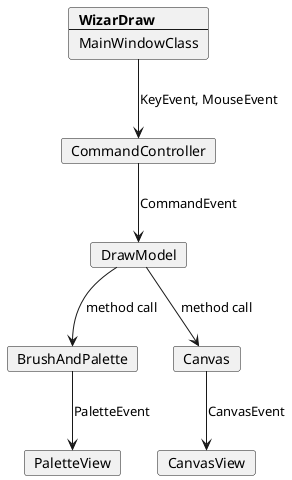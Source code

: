 @startuml

card WizarDraw [
    <b>WizarDraw</b>
    ----
    MainWindowClass
]
card CommandController
card DrawModel
card BrushAndPalette
card Canvas

card PaletteView
card CanvasView


WizarDraw --> CommandController: KeyEvent, MouseEvent

CommandController --> DrawModel: CommandEvent
DrawModel --> BrushAndPalette: method call
DrawModel --> Canvas: method call
BrushAndPalette --> PaletteView: PaletteEvent
Canvas --> CanvasView: CanvasEvent

@enduml
